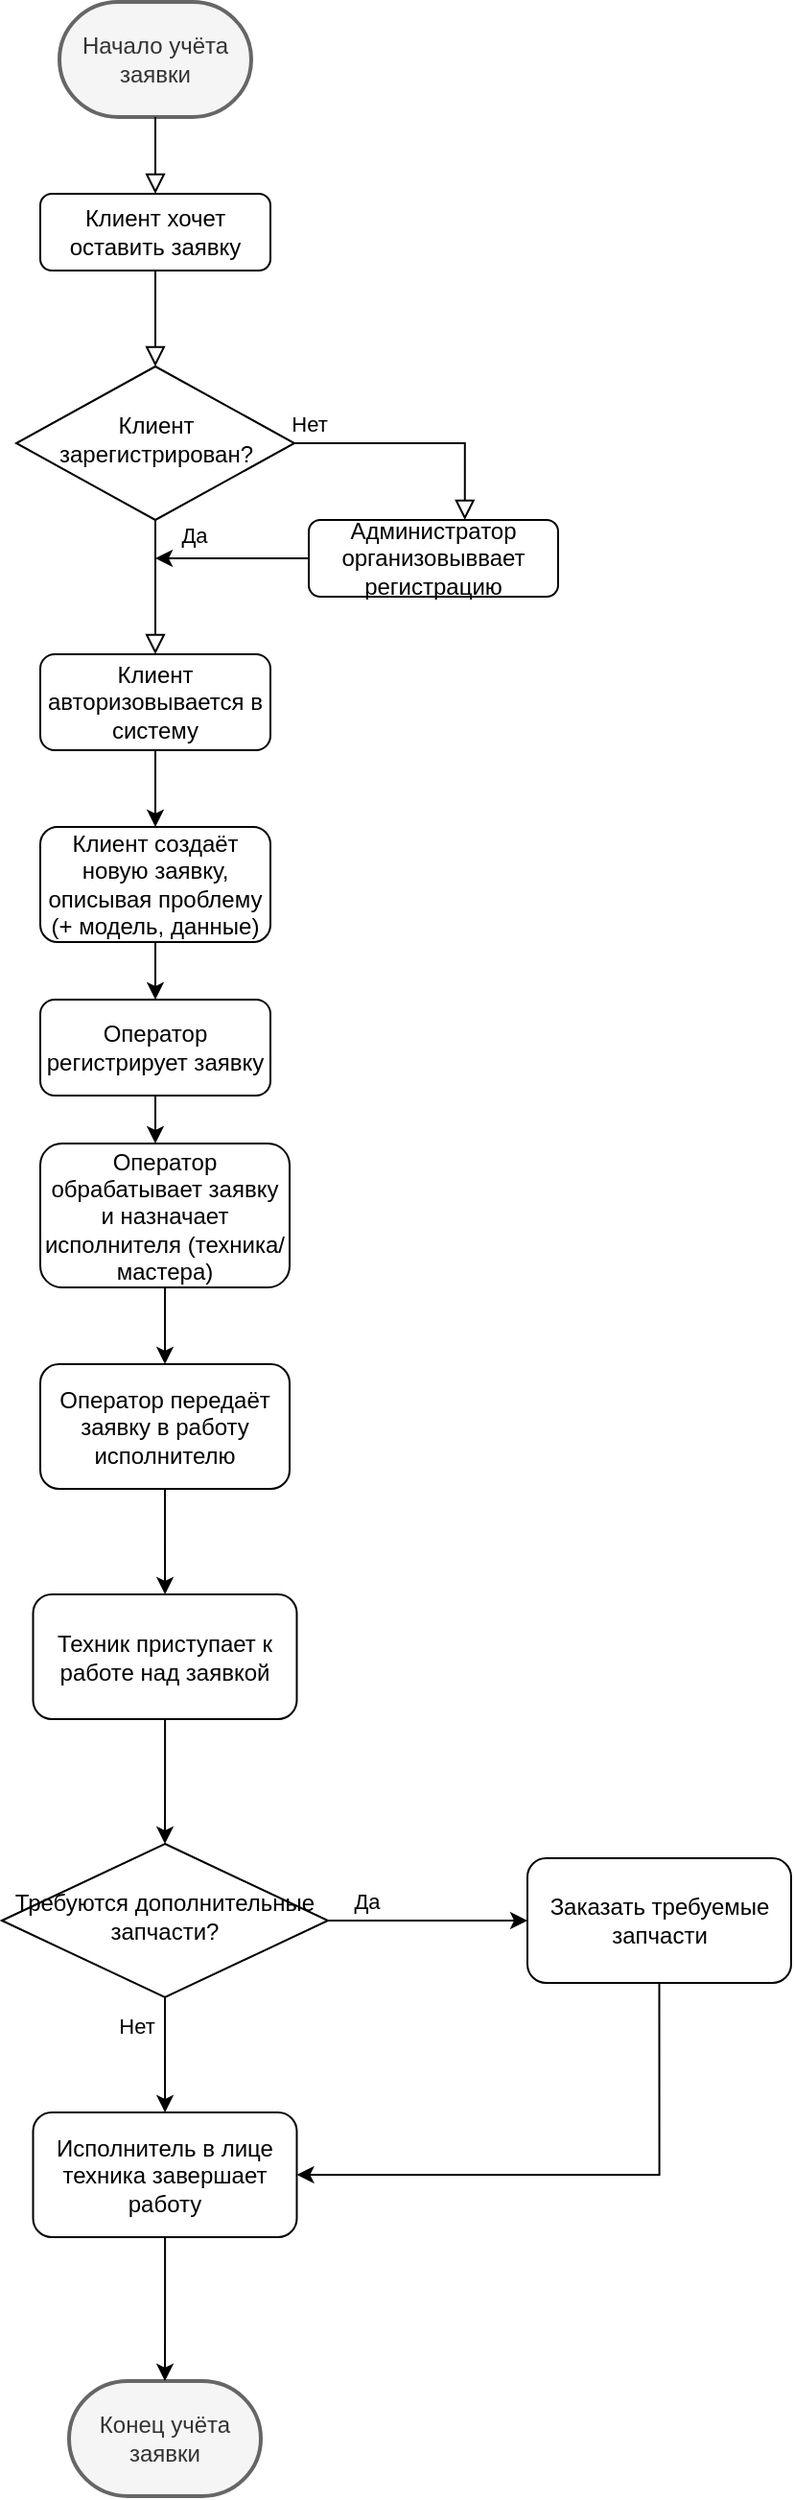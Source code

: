 <mxfile version="24.4.0" type="device">
  <diagram id="C5RBs43oDa-KdzZeNtuy" name="Page-1">
    <mxGraphModel dx="4727" dy="3546" grid="1" gridSize="10" guides="1" tooltips="1" connect="1" arrows="1" fold="1" page="1" pageScale="1" pageWidth="827" pageHeight="1169" math="0" shadow="0">
      <root>
        <mxCell id="WIyWlLk6GJQsqaUBKTNV-0" />
        <mxCell id="WIyWlLk6GJQsqaUBKTNV-1" parent="WIyWlLk6GJQsqaUBKTNV-0" />
        <mxCell id="WIyWlLk6GJQsqaUBKTNV-2" value="" style="rounded=0;html=1;jettySize=auto;orthogonalLoop=1;fontSize=11;endArrow=block;endFill=0;endSize=8;strokeWidth=1;shadow=0;labelBackgroundColor=none;edgeStyle=orthogonalEdgeStyle;" parent="WIyWlLk6GJQsqaUBKTNV-1" source="WIyWlLk6GJQsqaUBKTNV-3" target="WIyWlLk6GJQsqaUBKTNV-6" edge="1">
          <mxGeometry relative="1" as="geometry">
            <mxPoint x="540" y="110" as="targetPoint" />
          </mxGeometry>
        </mxCell>
        <mxCell id="WIyWlLk6GJQsqaUBKTNV-3" value="Клиент хочет оставить заявку" style="rounded=1;whiteSpace=wrap;html=1;fontSize=12;glass=0;strokeWidth=1;shadow=0;" parent="WIyWlLk6GJQsqaUBKTNV-1" vertex="1">
          <mxGeometry x="480" y="20" width="120" height="40" as="geometry" />
        </mxCell>
        <mxCell id="WIyWlLk6GJQsqaUBKTNV-4" value="Да" style="rounded=0;html=1;jettySize=auto;orthogonalLoop=1;fontSize=11;endArrow=block;endFill=0;endSize=8;strokeWidth=1;shadow=0;labelBackgroundColor=none;edgeStyle=orthogonalEdgeStyle;" parent="WIyWlLk6GJQsqaUBKTNV-1" source="WIyWlLk6GJQsqaUBKTNV-6" target="TQRET4Z9Z2pxtcugi2uB-5" edge="1">
          <mxGeometry x="-0.778" y="20" relative="1" as="geometry">
            <mxPoint as="offset" />
          </mxGeometry>
        </mxCell>
        <mxCell id="WIyWlLk6GJQsqaUBKTNV-5" value="Нет" style="edgeStyle=orthogonalEdgeStyle;rounded=0;html=1;jettySize=auto;orthogonalLoop=1;fontSize=11;endArrow=block;endFill=0;endSize=8;strokeWidth=1;shadow=0;labelBackgroundColor=none;exitX=1;exitY=0.5;exitDx=0;exitDy=0;" parent="WIyWlLk6GJQsqaUBKTNV-1" source="WIyWlLk6GJQsqaUBKTNV-6" edge="1">
          <mxGeometry x="-0.891" y="10" relative="1" as="geometry">
            <mxPoint as="offset" />
            <Array as="points">
              <mxPoint x="701" y="150" />
            </Array>
            <mxPoint x="630" y="160" as="sourcePoint" />
            <mxPoint x="701.373" y="190" as="targetPoint" />
          </mxGeometry>
        </mxCell>
        <mxCell id="WIyWlLk6GJQsqaUBKTNV-6" value="Клиент зарегистрирован?" style="rhombus;whiteSpace=wrap;html=1;shadow=0;fontFamily=Helvetica;fontSize=12;align=center;strokeWidth=1;spacing=6;spacingTop=-4;" parent="WIyWlLk6GJQsqaUBKTNV-1" vertex="1">
          <mxGeometry x="467.5" y="110" width="145" height="80" as="geometry" />
        </mxCell>
        <mxCell id="TQRET4Z9Z2pxtcugi2uB-9" style="edgeStyle=orthogonalEdgeStyle;rounded=0;orthogonalLoop=1;jettySize=auto;html=1;exitX=0;exitY=0.5;exitDx=0;exitDy=0;" parent="WIyWlLk6GJQsqaUBKTNV-1" source="WIyWlLk6GJQsqaUBKTNV-7" edge="1">
          <mxGeometry relative="1" as="geometry">
            <mxPoint x="540" y="210" as="targetPoint" />
          </mxGeometry>
        </mxCell>
        <mxCell id="WIyWlLk6GJQsqaUBKTNV-7" value="Администратор организовыввает регистрацию" style="rounded=1;whiteSpace=wrap;html=1;fontSize=12;glass=0;strokeWidth=1;shadow=0;" parent="WIyWlLk6GJQsqaUBKTNV-1" vertex="1">
          <mxGeometry x="620" y="190" width="130" height="40" as="geometry" />
        </mxCell>
        <mxCell id="TQRET4Z9Z2pxtcugi2uB-0" value="Начало учёта заявки" style="strokeWidth=2;html=1;shape=mxgraph.flowchart.terminator;whiteSpace=wrap;fillColor=#f5f5f5;fontColor=#333333;strokeColor=#666666;" parent="WIyWlLk6GJQsqaUBKTNV-1" vertex="1">
          <mxGeometry x="490" y="-80" width="100" height="60" as="geometry" />
        </mxCell>
        <mxCell id="TQRET4Z9Z2pxtcugi2uB-1" value="Конец учёта заявки" style="strokeWidth=2;html=1;shape=mxgraph.flowchart.terminator;whiteSpace=wrap;fillColor=#f5f5f5;fontColor=#333333;strokeColor=#666666;" parent="WIyWlLk6GJQsqaUBKTNV-1" vertex="1">
          <mxGeometry x="495" y="1160" width="100" height="60" as="geometry" />
        </mxCell>
        <mxCell id="TQRET4Z9Z2pxtcugi2uB-11" style="edgeStyle=orthogonalEdgeStyle;rounded=0;orthogonalLoop=1;jettySize=auto;html=1;exitX=0.5;exitY=1;exitDx=0;exitDy=0;" parent="WIyWlLk6GJQsqaUBKTNV-1" source="TQRET4Z9Z2pxtcugi2uB-5" target="TQRET4Z9Z2pxtcugi2uB-10" edge="1">
          <mxGeometry relative="1" as="geometry" />
        </mxCell>
        <mxCell id="TQRET4Z9Z2pxtcugi2uB-5" value="Клиент авторизовывается в систему" style="rounded=1;whiteSpace=wrap;html=1;fontSize=12;glass=0;strokeWidth=1;shadow=0;" parent="WIyWlLk6GJQsqaUBKTNV-1" vertex="1">
          <mxGeometry x="480" y="260" width="120" height="50" as="geometry" />
        </mxCell>
        <mxCell id="TQRET4Z9Z2pxtcugi2uB-6" value="" style="rounded=0;html=1;jettySize=auto;orthogonalLoop=1;fontSize=11;endArrow=block;endFill=0;endSize=8;strokeWidth=1;shadow=0;labelBackgroundColor=none;edgeStyle=orthogonalEdgeStyle;" parent="WIyWlLk6GJQsqaUBKTNV-1" source="TQRET4Z9Z2pxtcugi2uB-0" target="WIyWlLk6GJQsqaUBKTNV-3" edge="1">
          <mxGeometry relative="1" as="geometry">
            <mxPoint x="550" y="70" as="sourcePoint" />
            <mxPoint x="550" y="120" as="targetPoint" />
          </mxGeometry>
        </mxCell>
        <mxCell id="TQRET4Z9Z2pxtcugi2uB-16" style="edgeStyle=orthogonalEdgeStyle;rounded=0;orthogonalLoop=1;jettySize=auto;html=1;exitX=0.5;exitY=1;exitDx=0;exitDy=0;" parent="WIyWlLk6GJQsqaUBKTNV-1" source="TQRET4Z9Z2pxtcugi2uB-10" target="TQRET4Z9Z2pxtcugi2uB-12" edge="1">
          <mxGeometry relative="1" as="geometry" />
        </mxCell>
        <mxCell id="TQRET4Z9Z2pxtcugi2uB-10" value="Клиент создаёт новую заявку, описывая проблему (+ модель, данные)" style="rounded=1;whiteSpace=wrap;html=1;fontSize=12;glass=0;strokeWidth=1;shadow=0;" parent="WIyWlLk6GJQsqaUBKTNV-1" vertex="1">
          <mxGeometry x="480" y="350" width="120" height="60" as="geometry" />
        </mxCell>
        <mxCell id="TQRET4Z9Z2pxtcugi2uB-17" style="edgeStyle=orthogonalEdgeStyle;rounded=0;orthogonalLoop=1;jettySize=auto;html=1;exitX=0.5;exitY=1;exitDx=0;exitDy=0;" parent="WIyWlLk6GJQsqaUBKTNV-1" source="TQRET4Z9Z2pxtcugi2uB-12" target="TQRET4Z9Z2pxtcugi2uB-13" edge="1">
          <mxGeometry relative="1" as="geometry">
            <Array as="points">
              <mxPoint x="540" y="500" />
              <mxPoint x="540" y="500" />
            </Array>
          </mxGeometry>
        </mxCell>
        <mxCell id="TQRET4Z9Z2pxtcugi2uB-12" value="Оператор регистрирует заявку" style="rounded=1;whiteSpace=wrap;html=1;fontSize=12;glass=0;strokeWidth=1;shadow=0;" parent="WIyWlLk6GJQsqaUBKTNV-1" vertex="1">
          <mxGeometry x="480" y="440" width="120" height="50" as="geometry" />
        </mxCell>
        <mxCell id="saAbReULlgdan71qu-na-2" style="edgeStyle=orthogonalEdgeStyle;rounded=0;orthogonalLoop=1;jettySize=auto;html=1;" parent="WIyWlLk6GJQsqaUBKTNV-1" source="TQRET4Z9Z2pxtcugi2uB-13" target="TQRET4Z9Z2pxtcugi2uB-22" edge="1">
          <mxGeometry relative="1" as="geometry" />
        </mxCell>
        <mxCell id="TQRET4Z9Z2pxtcugi2uB-13" value="Оператор обрабатывает заявку и назначает исполнителя (техника/мастера)" style="rounded=1;whiteSpace=wrap;html=1;fontSize=12;glass=0;strokeWidth=1;shadow=0;" parent="WIyWlLk6GJQsqaUBKTNV-1" vertex="1">
          <mxGeometry x="480" y="515" width="130" height="75" as="geometry" />
        </mxCell>
        <mxCell id="saAbReULlgdan71qu-na-3" style="edgeStyle=orthogonalEdgeStyle;rounded=0;orthogonalLoop=1;jettySize=auto;html=1;" parent="WIyWlLk6GJQsqaUBKTNV-1" source="TQRET4Z9Z2pxtcugi2uB-22" target="TQRET4Z9Z2pxtcugi2uB-25" edge="1">
          <mxGeometry relative="1" as="geometry" />
        </mxCell>
        <mxCell id="TQRET4Z9Z2pxtcugi2uB-22" value="Оператор передаёт заявку в работу исполнителю" style="rounded=1;whiteSpace=wrap;html=1;fontSize=12;glass=0;strokeWidth=1;shadow=0;" parent="WIyWlLk6GJQsqaUBKTNV-1" vertex="1">
          <mxGeometry x="480" y="630" width="130" height="65" as="geometry" />
        </mxCell>
        <mxCell id="saAbReULlgdan71qu-na-4" style="edgeStyle=orthogonalEdgeStyle;rounded=0;orthogonalLoop=1;jettySize=auto;html=1;" parent="WIyWlLk6GJQsqaUBKTNV-1" source="TQRET4Z9Z2pxtcugi2uB-25" target="TQRET4Z9Z2pxtcugi2uB-27" edge="1">
          <mxGeometry relative="1" as="geometry" />
        </mxCell>
        <mxCell id="TQRET4Z9Z2pxtcugi2uB-25" value="Техник приступает к работе над заявкой" style="rounded=1;whiteSpace=wrap;html=1;fontSize=12;glass=0;strokeWidth=1;shadow=0;" parent="WIyWlLk6GJQsqaUBKTNV-1" vertex="1">
          <mxGeometry x="476.25" y="750" width="137.5" height="65" as="geometry" />
        </mxCell>
        <mxCell id="TQRET4Z9Z2pxtcugi2uB-29" value="Да" style="edgeStyle=orthogonalEdgeStyle;rounded=0;orthogonalLoop=1;jettySize=auto;html=1;exitX=1;exitY=0.5;exitDx=0;exitDy=0;" parent="WIyWlLk6GJQsqaUBKTNV-1" source="TQRET4Z9Z2pxtcugi2uB-27" target="TQRET4Z9Z2pxtcugi2uB-28" edge="1">
          <mxGeometry x="-0.615" y="10" relative="1" as="geometry">
            <mxPoint as="offset" />
          </mxGeometry>
        </mxCell>
        <mxCell id="TQRET4Z9Z2pxtcugi2uB-31" value="Нет" style="edgeStyle=orthogonalEdgeStyle;rounded=0;orthogonalLoop=1;jettySize=auto;html=1;exitX=0.5;exitY=1;exitDx=0;exitDy=0;" parent="WIyWlLk6GJQsqaUBKTNV-1" source="TQRET4Z9Z2pxtcugi2uB-27" target="saAbReULlgdan71qu-na-5" edge="1">
          <mxGeometry x="-0.5" y="-15" relative="1" as="geometry">
            <mxPoint x="540" y="1140" as="targetPoint" />
            <mxPoint as="offset" />
          </mxGeometry>
        </mxCell>
        <mxCell id="TQRET4Z9Z2pxtcugi2uB-27" value="Требуются дополнительные&lt;div&gt;запчасти?&lt;/div&gt;" style="rhombus;whiteSpace=wrap;html=1;shadow=0;fontFamily=Helvetica;fontSize=12;align=center;strokeWidth=1;spacing=6;spacingTop=-4;" parent="WIyWlLk6GJQsqaUBKTNV-1" vertex="1">
          <mxGeometry x="460" y="880" width="170" height="80" as="geometry" />
        </mxCell>
        <mxCell id="saAbReULlgdan71qu-na-7" style="edgeStyle=orthogonalEdgeStyle;rounded=0;orthogonalLoop=1;jettySize=auto;html=1;entryX=1;entryY=0.5;entryDx=0;entryDy=0;exitX=0.5;exitY=1;exitDx=0;exitDy=0;" parent="WIyWlLk6GJQsqaUBKTNV-1" source="TQRET4Z9Z2pxtcugi2uB-28" target="saAbReULlgdan71qu-na-5" edge="1">
          <mxGeometry relative="1" as="geometry" />
        </mxCell>
        <mxCell id="TQRET4Z9Z2pxtcugi2uB-28" value="Заказать требуемые запчасти" style="rounded=1;whiteSpace=wrap;html=1;fontSize=12;glass=0;strokeWidth=1;shadow=0;" parent="WIyWlLk6GJQsqaUBKTNV-1" vertex="1">
          <mxGeometry x="734" y="887.5" width="137.5" height="65" as="geometry" />
        </mxCell>
        <mxCell id="saAbReULlgdan71qu-na-6" style="edgeStyle=orthogonalEdgeStyle;rounded=0;orthogonalLoop=1;jettySize=auto;html=1;" parent="WIyWlLk6GJQsqaUBKTNV-1" source="saAbReULlgdan71qu-na-5" target="TQRET4Z9Z2pxtcugi2uB-1" edge="1">
          <mxGeometry relative="1" as="geometry" />
        </mxCell>
        <mxCell id="saAbReULlgdan71qu-na-5" value="Исполнитель в лице техника завершает работу" style="rounded=1;whiteSpace=wrap;html=1;fontSize=12;glass=0;strokeWidth=1;shadow=0;" parent="WIyWlLk6GJQsqaUBKTNV-1" vertex="1">
          <mxGeometry x="476.25" y="1020" width="137.5" height="65" as="geometry" />
        </mxCell>
      </root>
    </mxGraphModel>
  </diagram>
</mxfile>
